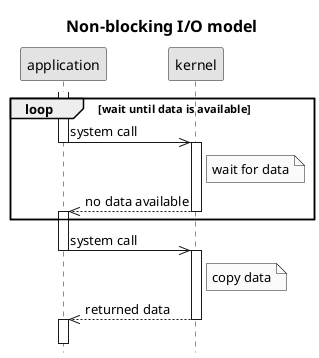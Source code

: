 @startuml
title Non-blocking I/O model
hide footbox
skinparam monochrome true
skinparam titleFontSize 16
activate application
loop wait until data is available
    application->>kernel: system call
    deactivate application
    activate kernel
    Note right of kernel: wait for data
    kernel-->>application: no data available
    deactivate kernel
    activate application
end
application->>kernel: system call
deactivate application
activate kernel
Note right of kernel: copy data
kernel-->>application: returned data
deactivate kernel
activate application
||15||
@enduml
